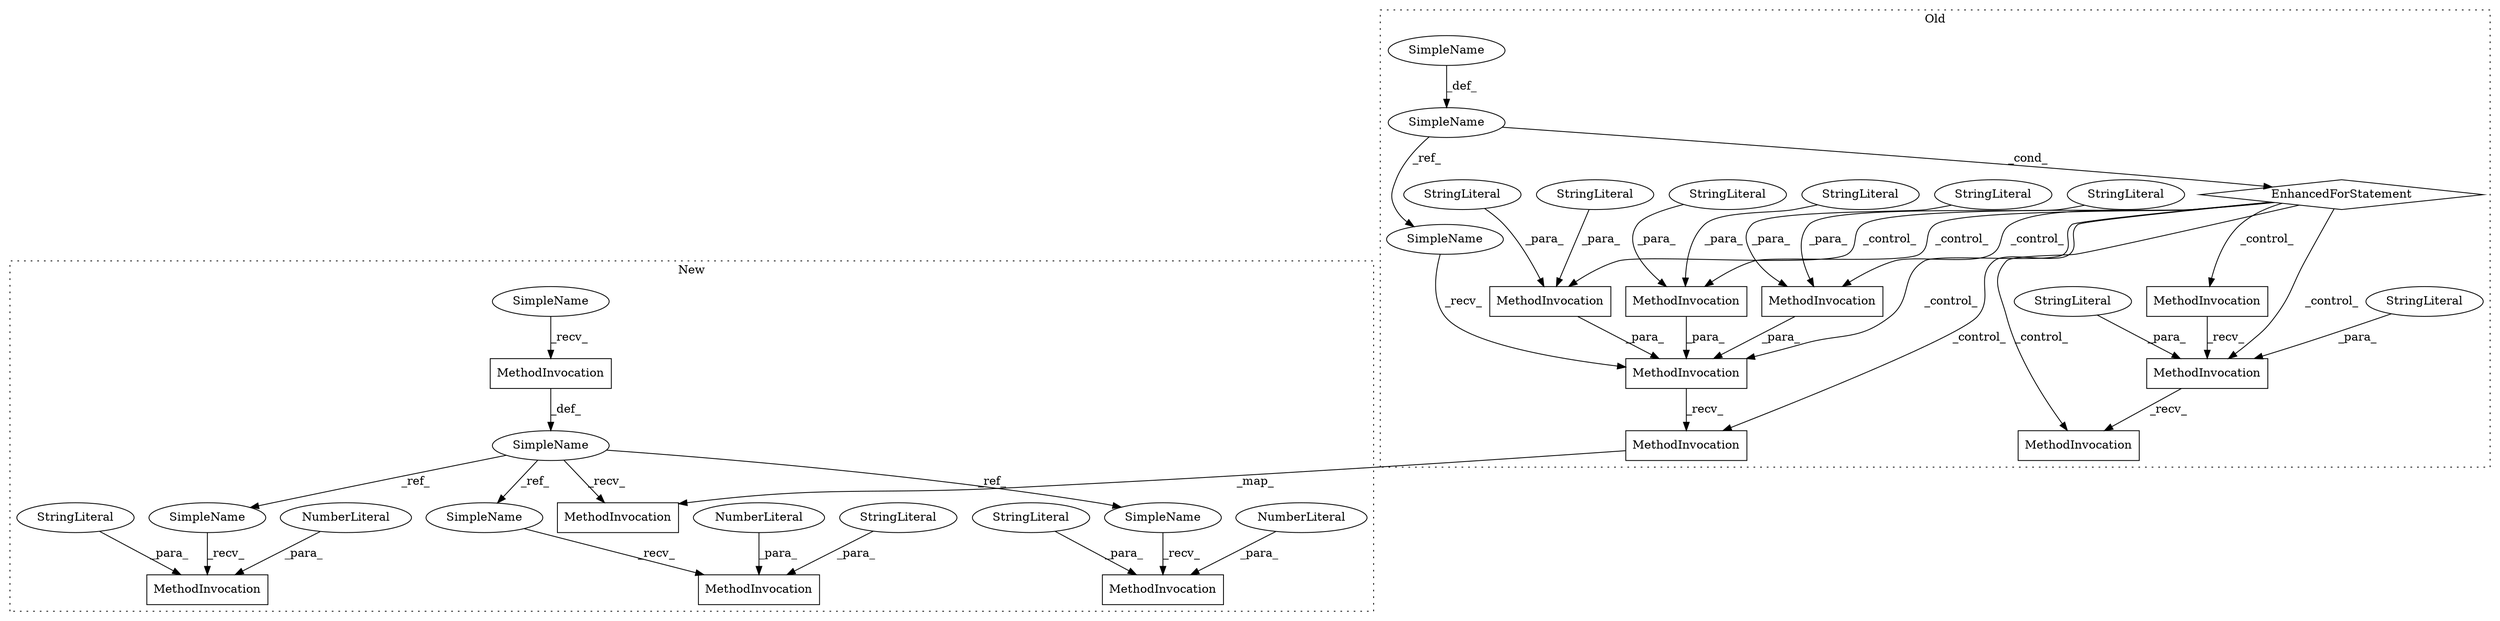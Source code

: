 digraph G {
subgraph cluster0 {
1 [label="MethodInvocation" a="32" s="7461,7480" l="9,1" shape="box"];
2 [label="MethodInvocation" a="32" s="7555,7593" l="16,1" shape="box"];
6 [label="MethodInvocation" a="32" s="7517,7530" l="7,1" shape="box"];
7 [label="MethodInvocation" a="32" s="7595" l="9" shape="box"];
8 [label="MethodInvocation" a="32" s="7439,7458" l="9,1" shape="box"];
9 [label="MethodInvocation" a="32" s="7432,7504" l="7,1" shape="box"];
10 [label="MethodInvocation" a="32" s="7483,7503" l="9,1" shape="box"];
12 [label="MethodInvocation" a="32" s="7539,7553" l="11,1" shape="box"];
18 [label="SimpleName" a="42" s="7364" l="10" shape="ellipse"];
19 [label="SimpleName" a="42" s="7422" l="9" shape="ellipse"];
21 [label="SimpleName" a="42" s="7352" l="9" shape="ellipse"];
26 [label="StringLiteral" a="45" s="7590" l="3" shape="ellipse"];
29 [label="StringLiteral" a="45" s="7492" l="6" shape="ellipse"];
30 [label="StringLiteral" a="45" s="7448" l="5" shape="ellipse"];
31 [label="StringLiteral" a="45" s="7470" l="5" shape="ellipse"];
32 [label="EnhancedForStatement" a="70" s="7312,7374" l="5,2" shape="diamond"];
33 [label="StringLiteral" a="45" s="7477" l="3" shape="ellipse"];
34 [label="StringLiteral" a="45" s="7500" l="3" shape="ellipse"];
35 [label="StringLiteral" a="45" s="7455" l="3" shape="ellipse"];
36 [label="StringLiteral" a="45" s="7583" l="5" shape="ellipse"];
label = "Old";
style="dotted";
}
subgraph cluster1 {
3 [label="MethodInvocation" a="32" s="5833,5845" l="4,1" shape="box"];
4 [label="MethodInvocation" a="32" s="5810,5822" l="4,1" shape="box"];
5 [label="MethodInvocation" a="32" s="5856,5869" l="4,1" shape="box"];
11 [label="MethodInvocation" a="32" s="5792" l="8" shape="box"];
13 [label="MethodInvocation" a="32" s="5881,5894" l="7,1" shape="box"];
14 [label="NumberLiteral" a="34" s="5821" l="1" shape="ellipse"];
15 [label="NumberLiteral" a="34" s="5868" l="1" shape="ellipse"];
16 [label="NumberLiteral" a="34" s="5844" l="1" shape="ellipse"];
17 [label="SimpleName" a="42" s="5806" l="3" shape="ellipse"];
20 [label="SimpleName" a="42" s="5776" l="3" shape="ellipse"];
22 [label="SimpleName" a="42" s="5782" l="9" shape="ellipse"];
23 [label="SimpleName" a="42" s="5852" l="3" shape="ellipse"];
24 [label="SimpleName" a="42" s="5829" l="3" shape="ellipse"];
25 [label="StringLiteral" a="45" s="5860" l="6" shape="ellipse"];
27 [label="StringLiteral" a="45" s="5837" l="5" shape="ellipse"];
28 [label="StringLiteral" a="45" s="5814" l="5" shape="ellipse"];
label = "New";
style="dotted";
}
1 -> 9 [label="_para_"];
2 -> 7 [label="_recv_"];
6 -> 13 [label="_map_"];
8 -> 9 [label="_para_"];
9 -> 6 [label="_recv_"];
10 -> 9 [label="_para_"];
11 -> 20 [label="_def_"];
12 -> 2 [label="_recv_"];
14 -> 4 [label="_para_"];
15 -> 5 [label="_para_"];
16 -> 3 [label="_para_"];
17 -> 4 [label="_recv_"];
18 -> 21 [label="_def_"];
19 -> 9 [label="_recv_"];
20 -> 24 [label="_ref_"];
20 -> 17 [label="_ref_"];
20 -> 23 [label="_ref_"];
20 -> 13 [label="_recv_"];
21 -> 19 [label="_ref_"];
21 -> 32 [label="_cond_"];
22 -> 11 [label="_recv_"];
23 -> 5 [label="_recv_"];
24 -> 3 [label="_recv_"];
25 -> 5 [label="_para_"];
26 -> 2 [label="_para_"];
27 -> 3 [label="_para_"];
28 -> 4 [label="_para_"];
29 -> 10 [label="_para_"];
30 -> 8 [label="_para_"];
31 -> 1 [label="_para_"];
32 -> 6 [label="_control_"];
32 -> 10 [label="_control_"];
32 -> 1 [label="_control_"];
32 -> 7 [label="_control_"];
32 -> 8 [label="_control_"];
32 -> 9 [label="_control_"];
32 -> 2 [label="_control_"];
32 -> 12 [label="_control_"];
33 -> 1 [label="_para_"];
34 -> 10 [label="_para_"];
35 -> 8 [label="_para_"];
36 -> 2 [label="_para_"];
}
